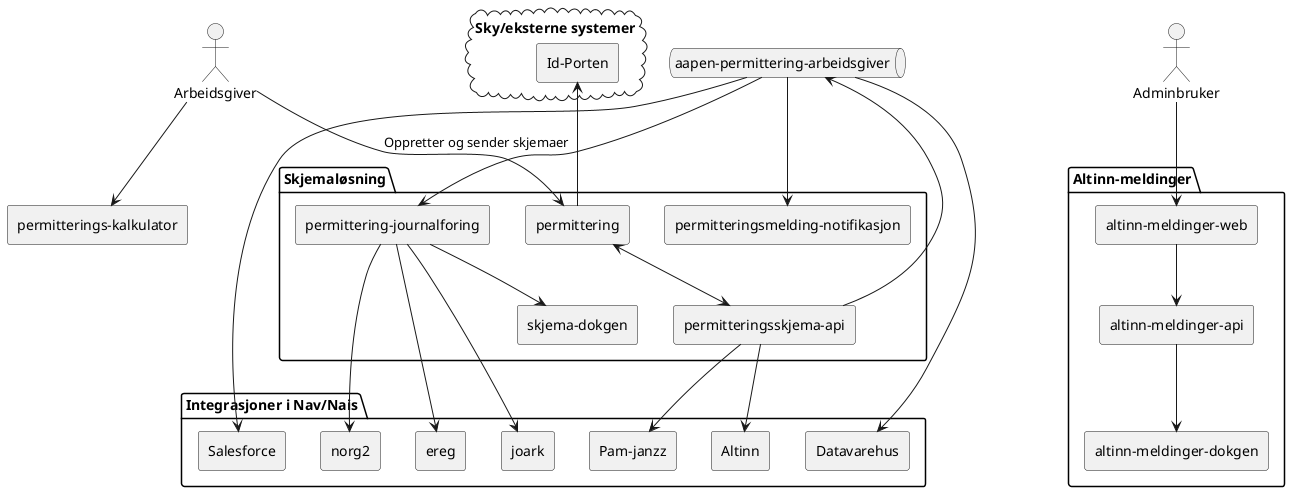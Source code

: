@startuml
skinparam componentStyle rectangle
package "Skjemaløsning" {
  [permitteringsskjema-api]
  [permittering]
  [permittering-journalforing]
  [permitteringsmelding-notifikasjon]
  [skjema-dokgen]
}

package "Altinn-meldinger" {
  [altinn-meldinger-web]
  [altinn-meldinger-api]
  [altinn-meldinger-dokgen]
}

[permitterings-kalkulator]

queue "aapen-permittering-arbeidsgiver"

cloud "Sky/eksterne systemer" {
  [Id-Porten]
}

package "Integrasjoner i Nav/Nais" {
  [Altinn]
  [Pam-janzz]
  [Salesforce]
  [Datavarehus]
  [joark]
  [norg2]
  [ereg]
}

actor Arbeidsgiver
actor Adminbruker

Arbeidsgiver --> [permittering] : Oppretter og sender skjemaer
[permittering] <--> [permitteringsskjema-api]
[Id-Porten] <-- [permittering]
[permitteringsskjema-api] --> [aapen-permittering-arbeidsgiver]
[permitteringsskjema-api] --> [Pam-janzz]
[permitteringsskjema-api] --> [Altinn]
[aapen-permittering-arbeidsgiver] --> [permittering-journalforing]
[aapen-permittering-arbeidsgiver] --> [permitteringsmelding-notifikasjon]
[aapen-permittering-arbeidsgiver] --> [Salesforce]
[aapen-permittering-arbeidsgiver] --> [Datavarehus]
[permittering-journalforing] --> [skjema-dokgen]
[permittering-journalforing] --> [joark]
[permittering-journalforing] --> [norg2]
[permittering-journalforing] --> [ereg]

Adminbruker --> [altinn-meldinger-web]
[altinn-meldinger-web] --> [altinn-meldinger-api]
[altinn-meldinger-api] --> [altinn-meldinger-dokgen]

Arbeidsgiver --> [permitterings-kalkulator]

@enduml